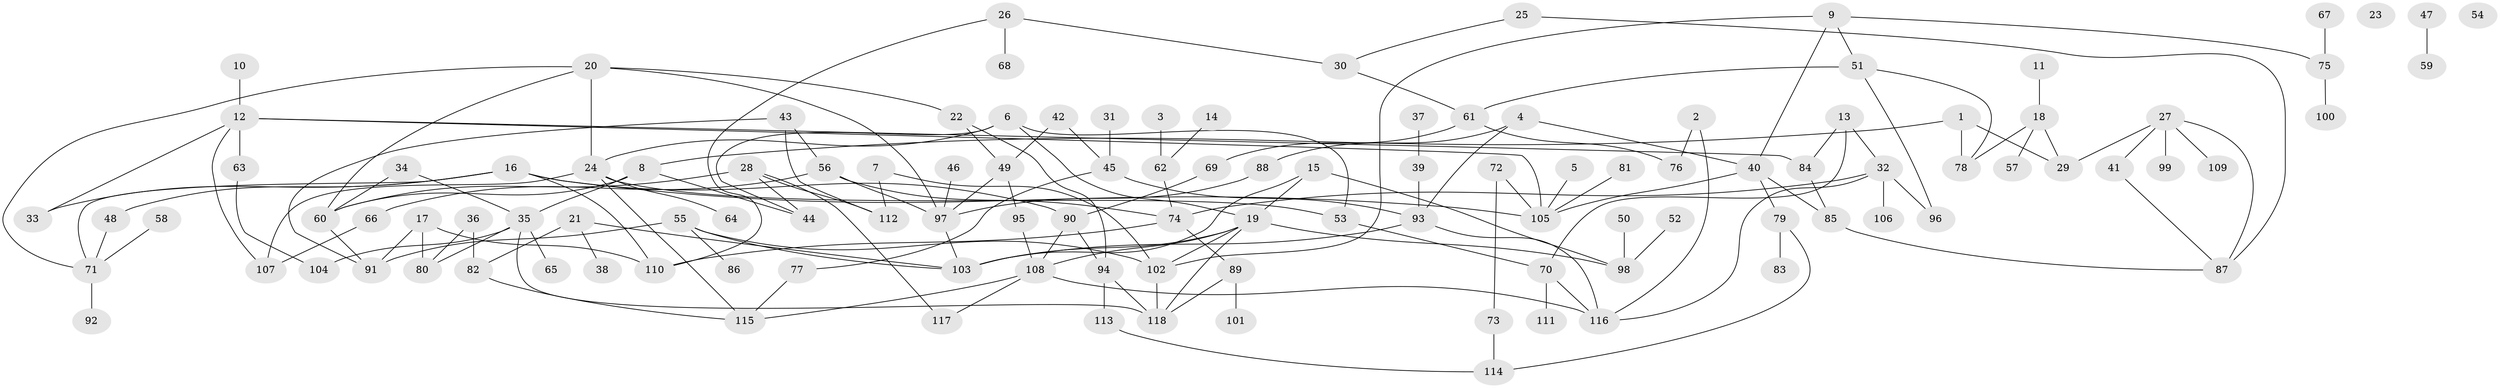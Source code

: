 // Generated by graph-tools (version 1.1) at 2025/33/03/09/25 02:33:28]
// undirected, 118 vertices, 168 edges
graph export_dot {
graph [start="1"]
  node [color=gray90,style=filled];
  1;
  2;
  3;
  4;
  5;
  6;
  7;
  8;
  9;
  10;
  11;
  12;
  13;
  14;
  15;
  16;
  17;
  18;
  19;
  20;
  21;
  22;
  23;
  24;
  25;
  26;
  27;
  28;
  29;
  30;
  31;
  32;
  33;
  34;
  35;
  36;
  37;
  38;
  39;
  40;
  41;
  42;
  43;
  44;
  45;
  46;
  47;
  48;
  49;
  50;
  51;
  52;
  53;
  54;
  55;
  56;
  57;
  58;
  59;
  60;
  61;
  62;
  63;
  64;
  65;
  66;
  67;
  68;
  69;
  70;
  71;
  72;
  73;
  74;
  75;
  76;
  77;
  78;
  79;
  80;
  81;
  82;
  83;
  84;
  85;
  86;
  87;
  88;
  89;
  90;
  91;
  92;
  93;
  94;
  95;
  96;
  97;
  98;
  99;
  100;
  101;
  102;
  103;
  104;
  105;
  106;
  107;
  108;
  109;
  110;
  111;
  112;
  113;
  114;
  115;
  116;
  117;
  118;
  1 -- 8;
  1 -- 29;
  1 -- 78;
  2 -- 76;
  2 -- 116;
  3 -- 62;
  4 -- 40;
  4 -- 88;
  4 -- 93;
  5 -- 105;
  6 -- 19;
  6 -- 24;
  6 -- 44;
  6 -- 53;
  7 -- 102;
  7 -- 112;
  8 -- 35;
  8 -- 44;
  8 -- 60;
  9 -- 40;
  9 -- 51;
  9 -- 75;
  9 -- 102;
  10 -- 12;
  11 -- 18;
  12 -- 33;
  12 -- 63;
  12 -- 84;
  12 -- 105;
  12 -- 107;
  13 -- 32;
  13 -- 70;
  13 -- 84;
  14 -- 62;
  15 -- 19;
  15 -- 98;
  15 -- 103;
  16 -- 33;
  16 -- 48;
  16 -- 71;
  16 -- 90;
  16 -- 105;
  16 -- 110;
  17 -- 80;
  17 -- 91;
  17 -- 110;
  18 -- 29;
  18 -- 57;
  18 -- 78;
  19 -- 98;
  19 -- 102;
  19 -- 103;
  19 -- 108;
  19 -- 118;
  20 -- 22;
  20 -- 24;
  20 -- 60;
  20 -- 71;
  20 -- 97;
  21 -- 38;
  21 -- 82;
  21 -- 103;
  22 -- 49;
  22 -- 94;
  24 -- 53;
  24 -- 64;
  24 -- 107;
  24 -- 115;
  25 -- 30;
  25 -- 87;
  26 -- 30;
  26 -- 68;
  26 -- 110;
  27 -- 29;
  27 -- 41;
  27 -- 87;
  27 -- 99;
  27 -- 109;
  28 -- 44;
  28 -- 60;
  28 -- 112;
  28 -- 117;
  30 -- 61;
  31 -- 45;
  32 -- 74;
  32 -- 96;
  32 -- 106;
  32 -- 116;
  34 -- 35;
  34 -- 60;
  35 -- 65;
  35 -- 80;
  35 -- 104;
  35 -- 118;
  36 -- 80;
  36 -- 82;
  37 -- 39;
  39 -- 93;
  40 -- 79;
  40 -- 85;
  40 -- 105;
  41 -- 87;
  42 -- 45;
  42 -- 49;
  43 -- 56;
  43 -- 91;
  43 -- 112;
  45 -- 77;
  45 -- 93;
  46 -- 97;
  47 -- 59;
  48 -- 71;
  49 -- 95;
  49 -- 97;
  50 -- 98;
  51 -- 61;
  51 -- 78;
  51 -- 96;
  52 -- 98;
  53 -- 70;
  55 -- 86;
  55 -- 91;
  55 -- 102;
  55 -- 103;
  56 -- 66;
  56 -- 74;
  56 -- 97;
  58 -- 71;
  60 -- 91;
  61 -- 69;
  61 -- 76;
  62 -- 74;
  63 -- 104;
  66 -- 107;
  67 -- 75;
  69 -- 90;
  70 -- 111;
  70 -- 116;
  71 -- 92;
  72 -- 73;
  72 -- 105;
  73 -- 114;
  74 -- 89;
  74 -- 110;
  75 -- 100;
  77 -- 115;
  79 -- 83;
  79 -- 114;
  81 -- 105;
  82 -- 115;
  84 -- 85;
  85 -- 87;
  88 -- 97;
  89 -- 101;
  89 -- 118;
  90 -- 94;
  90 -- 108;
  93 -- 103;
  93 -- 116;
  94 -- 113;
  94 -- 118;
  95 -- 108;
  97 -- 103;
  102 -- 118;
  108 -- 115;
  108 -- 116;
  108 -- 117;
  113 -- 114;
}
